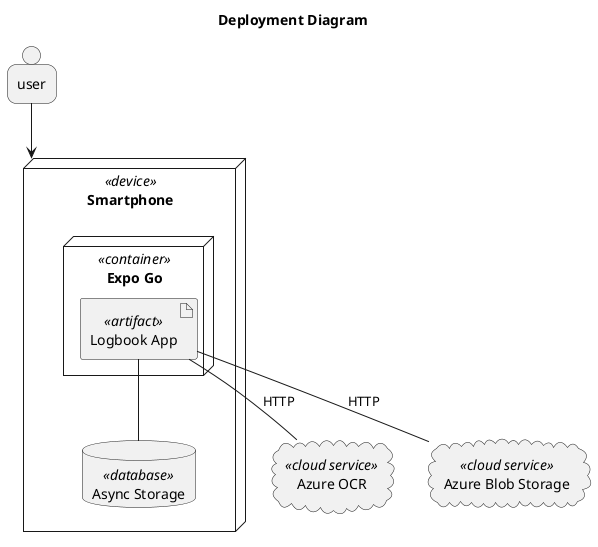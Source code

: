 @startuml
title Deployment Diagram

node Smartphone <<device>> as phone {
    node "Expo Go" <<container>> as expo {
        artifact "Logbook App" <<artifact>> as app
    }
    database "Async Storage" <<database>> as database 
}

cloud "Azure OCR" <<cloud service>> as OCR

cloud "Azure Blob Storage" <<cloud service>> as storage

person user

app -- database
user --> phone
app -- OCR : HTTP
app -- storage : HTTP

@enduml
